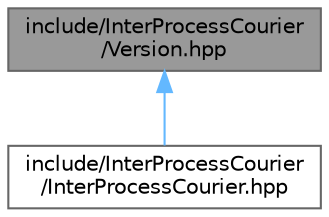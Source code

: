 digraph "include/InterProcessCourier/Version.hpp"
{
 // LATEX_PDF_SIZE
  bgcolor="transparent";
  edge [fontname=Helvetica,fontsize=10,labelfontname=Helvetica,labelfontsize=10];
  node [fontname=Helvetica,fontsize=10,shape=box,height=0.2,width=0.4];
  Node1 [id="Node000001",label="include/InterProcessCourier\l/Version.hpp",height=0.2,width=0.4,color="gray40", fillcolor="grey60", style="filled", fontcolor="black",tooltip=" "];
  Node1 -> Node2 [id="edge1_Node000001_Node000002",dir="back",color="steelblue1",style="solid",tooltip=" "];
  Node2 [id="Node000002",label="include/InterProcessCourier\l/InterProcessCourier.hpp",height=0.2,width=0.4,color="grey40", fillcolor="white", style="filled",URL="$_inter_process_courier_8hpp.html",tooltip=" "];
}
